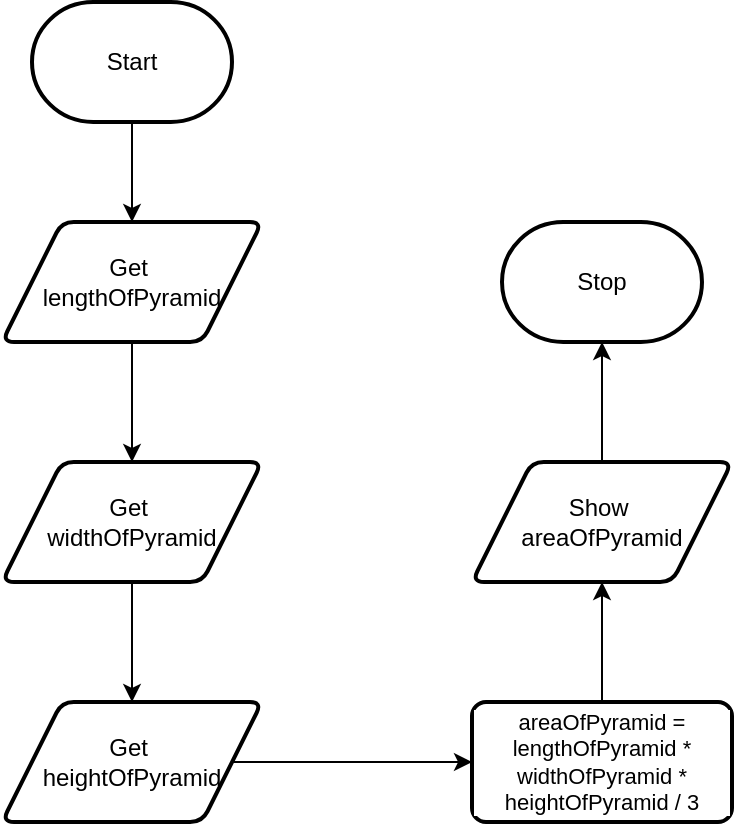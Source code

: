 <mxfile>
    <diagram id="HIP3nbAZw_EuaXWnEj3U" name="Page-1">
        <mxGraphModel dx="972" dy="575" grid="1" gridSize="10" guides="1" tooltips="1" connect="1" arrows="1" fold="1" page="1" pageScale="1" pageWidth="850" pageHeight="1100" math="0" shadow="0">
            <root>
                <mxCell id="0"/>
                <mxCell id="1" parent="0"/>
                <mxCell id="4" style="edgeStyle=orthogonalEdgeStyle;html=1;rounded=0;entryX=0.5;entryY=0;entryDx=0;entryDy=0;" parent="1" source="2" target="6" edge="1">
                    <mxGeometry relative="1" as="geometry">
                        <mxPoint x="150" y="190" as="targetPoint"/>
                    </mxGeometry>
                </mxCell>
                <mxCell id="2" value="Start" style="strokeWidth=2;html=1;shape=mxgraph.flowchart.terminator;whiteSpace=wrap;" parent="1" vertex="1">
                    <mxGeometry x="100" y="40" width="100" height="60" as="geometry"/>
                </mxCell>
                <mxCell id="9" style="edgeStyle=orthogonalEdgeStyle;html=1;exitX=0.5;exitY=1;exitDx=0;exitDy=0;entryX=0.5;entryY=0;entryDx=0;entryDy=0;rounded=0;" edge="1" parent="1" source="6" target="8">
                    <mxGeometry relative="1" as="geometry"/>
                </mxCell>
                <mxCell id="6" value="&lt;font&gt;Get&amp;nbsp;&lt;/font&gt;&lt;div&gt;&lt;font&gt;lengthOfPyramid&lt;/font&gt;&lt;/div&gt;" style="shape=parallelogram;html=1;strokeWidth=2;perimeter=parallelogramPerimeter;whiteSpace=wrap;rounded=1;arcSize=12;size=0.23;" vertex="1" parent="1">
                    <mxGeometry x="85" y="150" width="130" height="60" as="geometry"/>
                </mxCell>
                <mxCell id="14" style="edgeStyle=orthogonalEdgeStyle;shape=connector;rounded=0;html=1;entryX=0.5;entryY=0;entryDx=0;entryDy=0;strokeColor=default;align=center;verticalAlign=middle;fontFamily=Helvetica;fontSize=11;fontColor=default;labelBackgroundColor=default;endArrow=classic;" edge="1" parent="1" source="8" target="10">
                    <mxGeometry relative="1" as="geometry"/>
                </mxCell>
                <mxCell id="8" value="&lt;font&gt;Get&amp;nbsp;&lt;/font&gt;&lt;div&gt;&lt;font&gt;widthOfPyramid&lt;/font&gt;&lt;/div&gt;" style="shape=parallelogram;html=1;strokeWidth=2;perimeter=parallelogramPerimeter;whiteSpace=wrap;rounded=1;arcSize=12;size=0.23;" vertex="1" parent="1">
                    <mxGeometry x="85" y="270" width="130" height="60" as="geometry"/>
                </mxCell>
                <mxCell id="15" style="edgeStyle=orthogonalEdgeStyle;shape=connector;rounded=0;html=1;strokeColor=default;align=center;verticalAlign=middle;fontFamily=Helvetica;fontSize=11;fontColor=default;labelBackgroundColor=default;endArrow=classic;entryX=0;entryY=0.5;entryDx=0;entryDy=0;" edge="1" parent="1" source="10" target="16">
                    <mxGeometry relative="1" as="geometry">
                        <mxPoint x="290" y="420" as="targetPoint"/>
                    </mxGeometry>
                </mxCell>
                <mxCell id="10" value="&lt;font&gt;Get&amp;nbsp;&lt;/font&gt;&lt;div&gt;&lt;font&gt;heightOfPyramid&lt;/font&gt;&lt;/div&gt;" style="shape=parallelogram;html=1;strokeWidth=2;perimeter=parallelogramPerimeter;whiteSpace=wrap;rounded=1;arcSize=12;size=0.23;" vertex="1" parent="1">
                    <mxGeometry x="85" y="390" width="130" height="60" as="geometry"/>
                </mxCell>
                <mxCell id="21" style="edgeStyle=orthogonalEdgeStyle;shape=connector;rounded=0;html=1;entryX=0.5;entryY=1;entryDx=0;entryDy=0;strokeColor=default;align=center;verticalAlign=middle;fontFamily=Helvetica;fontSize=11;fontColor=default;labelBackgroundColor=default;endArrow=classic;" edge="1" parent="1" source="16" target="19">
                    <mxGeometry relative="1" as="geometry"/>
                </mxCell>
                <mxCell id="16" value="areaOfPyramid = lengthOfPyramid * widthOfPyramid * heightOfPyramid / 3" style="rounded=1;whiteSpace=wrap;html=1;absoluteArcSize=1;arcSize=14;strokeWidth=2;fontFamily=Helvetica;fontSize=11;fontColor=default;labelBackgroundColor=default;" vertex="1" parent="1">
                    <mxGeometry x="320" y="390" width="130" height="60" as="geometry"/>
                </mxCell>
                <mxCell id="18" value="Stop" style="strokeWidth=2;html=1;shape=mxgraph.flowchart.terminator;whiteSpace=wrap;" vertex="1" parent="1">
                    <mxGeometry x="335" y="150" width="100" height="60" as="geometry"/>
                </mxCell>
                <mxCell id="19" value="Show&amp;nbsp;&lt;div&gt;areaOfPyramid&lt;/div&gt;" style="shape=parallelogram;html=1;strokeWidth=2;perimeter=parallelogramPerimeter;whiteSpace=wrap;rounded=1;arcSize=12;size=0.23;" vertex="1" parent="1">
                    <mxGeometry x="320" y="270" width="130" height="60" as="geometry"/>
                </mxCell>
                <mxCell id="22" style="edgeStyle=orthogonalEdgeStyle;shape=connector;rounded=0;html=1;entryX=0.5;entryY=1;entryDx=0;entryDy=0;entryPerimeter=0;strokeColor=default;align=center;verticalAlign=middle;fontFamily=Helvetica;fontSize=11;fontColor=default;labelBackgroundColor=default;endArrow=classic;" edge="1" parent="1" source="19" target="18">
                    <mxGeometry relative="1" as="geometry"/>
                </mxCell>
            </root>
        </mxGraphModel>
    </diagram>
</mxfile>